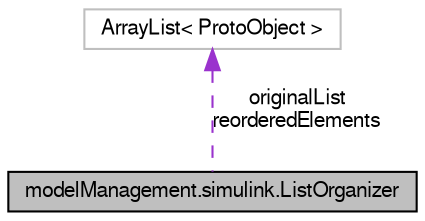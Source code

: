 digraph G
{
  edge [fontname="FreeSans",fontsize="10",labelfontname="FreeSans",labelfontsize="10"];
  node [fontname="FreeSans",fontsize="10",shape=record];
  Node1 [label="modelManagement.simulink.ListOrganizer",height=0.2,width=0.4,color="black", fillcolor="grey75", style="filled" fontcolor="black"];
  Node2 -> Node1 [dir=back,color="darkorchid3",fontsize="10",style="dashed",label="originalList\nreorderedElements",fontname="FreeSans"];
  Node2 [label="ArrayList\< ProtoObject \>",height=0.2,width=0.4,color="grey75", fillcolor="white", style="filled"];
}
